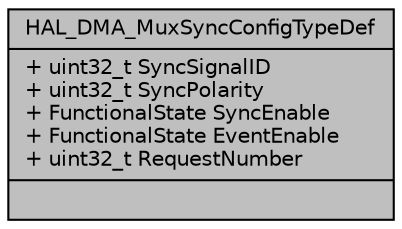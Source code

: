 digraph "HAL_DMA_MuxSyncConfigTypeDef"
{
 // LATEX_PDF_SIZE
  edge [fontname="Helvetica",fontsize="10",labelfontname="Helvetica",labelfontsize="10"];
  node [fontname="Helvetica",fontsize="10",shape=record];
  Node1 [label="{HAL_DMA_MuxSyncConfigTypeDef\n|+ uint32_t SyncSignalID\l+ uint32_t SyncPolarity\l+ FunctionalState SyncEnable\l+ FunctionalState EventEnable\l+ uint32_t RequestNumber\l|}",height=0.2,width=0.4,color="black", fillcolor="grey75", style="filled", fontcolor="black",tooltip="HAL DMA Synchro definition."];
}
